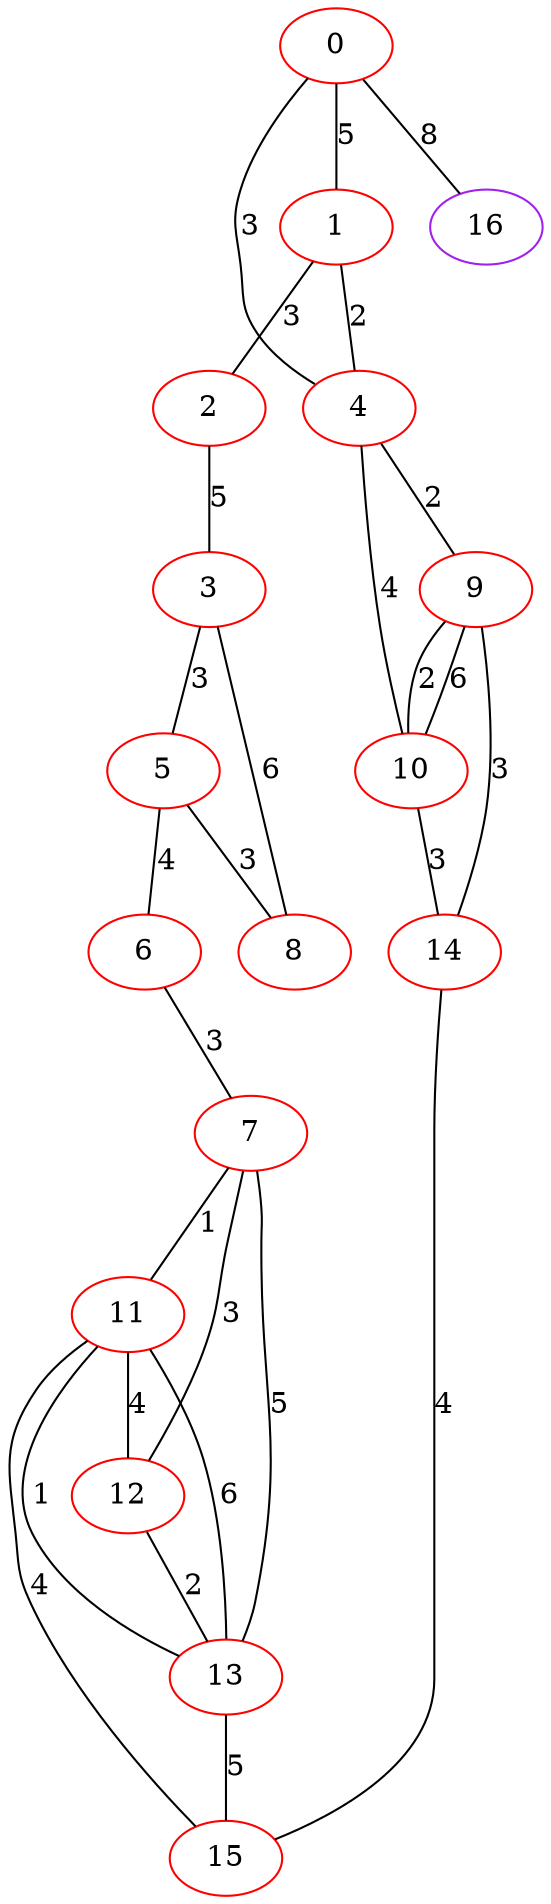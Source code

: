 graph "" {
0 [color=red, weight=1];
1 [color=red, weight=1];
2 [color=red, weight=1];
3 [color=red, weight=1];
4 [color=red, weight=1];
5 [color=red, weight=1];
6 [color=red, weight=1];
7 [color=red, weight=1];
8 [color=red, weight=1];
9 [color=red, weight=1];
10 [color=red, weight=1];
11 [color=red, weight=1];
12 [color=red, weight=1];
13 [color=red, weight=1];
14 [color=red, weight=1];
15 [color=red, weight=1];
16 [color=purple, weight=4];
0 -- 16  [key=0, label=8];
0 -- 1  [key=0, label=5];
0 -- 4  [key=0, label=3];
1 -- 2  [key=0, label=3];
1 -- 4  [key=0, label=2];
2 -- 3  [key=0, label=5];
3 -- 8  [key=0, label=6];
3 -- 5  [key=0, label=3];
4 -- 10  [key=0, label=4];
4 -- 9  [key=0, label=2];
5 -- 8  [key=0, label=3];
5 -- 6  [key=0, label=4];
6 -- 7  [key=0, label=3];
7 -- 11  [key=0, label=1];
7 -- 12  [key=0, label=3];
7 -- 13  [key=0, label=5];
9 -- 10  [key=0, label=6];
9 -- 10  [key=1, label=2];
9 -- 14  [key=0, label=3];
10 -- 14  [key=0, label=3];
11 -- 15  [key=0, label=4];
11 -- 12  [key=0, label=4];
11 -- 13  [key=0, label=6];
11 -- 13  [key=1, label=1];
12 -- 13  [key=0, label=2];
13 -- 15  [key=0, label=5];
14 -- 15  [key=0, label=4];
}
